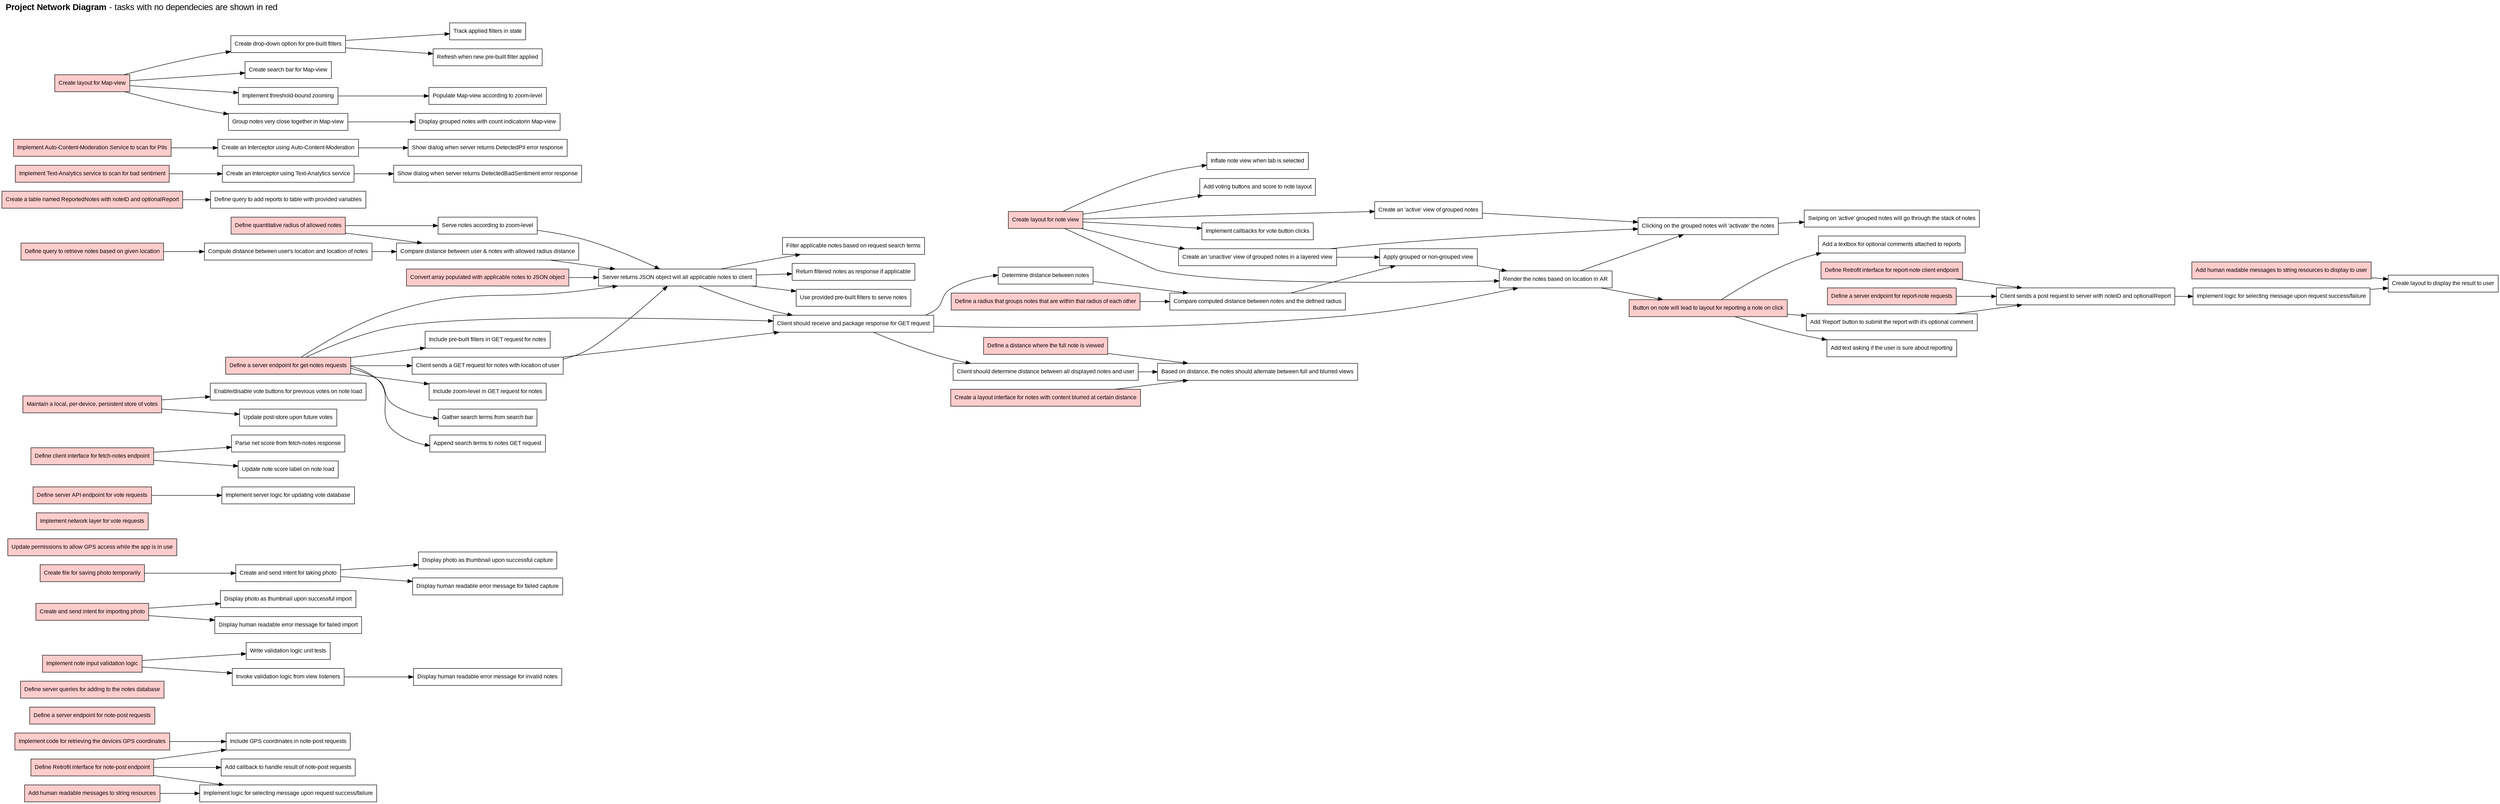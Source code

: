 digraph L {
    fontsize = 18
    fontname = Arial
    labelloc = "t"
    labeljust = "l"
    rankdir="LR"
    label = <<b>Project Network Diagram</b> - tasks with no dependecies are shown in red<br/><br/>>
   
    /* ---------- Independent tasks ---------- */
    node [shape=record fontname=Arial fontsize=12 style=filled fillcolor="#FFCCCC"]
    1 [label="Define Retrofit interface for note-post endpoint"]
    2 [label="Define a server endpoint for note-post requests"]
    3 [label="Define server queries for adding to the notes database"]
    4 [label="Implement note input validation logic"]
    5 [label="Create and send intent for importing photo"]
    6 [label="Create file for saving photo temporarily"]
    7 [label="Update permissions to allow GPS access while the app is in use"]
    8 [label="Implement code for retrieving the devices GPS coordinates"]
    9 [label="Add human readable messages to string resources"]
    10 [label="Implement network layer for vote requests"]
    11 [label="Define server API endpoint for vote requests"]
    12 [label="Define client interface for fetch-notes endpoint"]
    13 [label="Maintain a local, per-device, persistent store of votes"]

    14 [label="Define quantitative radius of allowed notes"]
    15 [label="Define query to retrieve notes based on given location"]
    16 [label="Define a server endpoint for get-notes requests"]
    17 [label="Convert array populated with applicable notes to JSON object"]
    18 [label="Create layout for note view"]
    19 [label="Define a distance where the full note is viewed"]
    20 [label="Create a layout interface for notes with content blurred at certain distance"]
    21 [label="Define a radius that groups notes that are within that radius of each other"]
    
    23 [label="Button on note will lead to layout for reporting a note on click"]
    24 [label="Define Retrofit interface for report-note client endpoint"]
    25 [label="Define a server endpoint for report-note requests"]
    26 [label="Create a table named ReportedNotes with noteID and optionalReport"]
    27 [label="Add human readable messages to string resources to display to user"]
        
    28 [label="Implement Text-Analytics service to scan for bad sentiment"]
    29 [label="Implement Auto-Content-Moderation Service to scan for PIIs"]
    30 [label="Create layout for Map-view"]
    
    /* ---------- Dependent tasks ---------- */
    node [fillcolor="#FFFFFF"]
   
    1.1 [label="Add callback to handle result of note-post requests"]
    1 -> 1.1;

    4.1 [label="Write validation logic unit tests"]
    4.2 [label="Invoke validation logic from view listeners"]
    4.3 [label="Display human readable error message for invalid notes"]
    4 -> 4.1, 4.2; 4.2 -> 4.3;

    5.1 [label="Display photo as thumbnail upon successful import"]
    5.2 [label="Display human readable error message for failed import"]
    5 -> 5.1, 5.2;

    6.1 [label="Create and send intent for taking photo"]
    6.2 [label="Display photo as thumbnail upon successful capture"]
    6.3 [label="Display human readable error message for failed capture"]
    6 -> 6.1; 6.1 -> 6.2; 6.1 -> 6.3;

    8.1 [label="Include GPS coordinates in note-post requests"]
    8 -> 8.1; 1 -> 8.1;

    9.1 [label="Implement logic for selecting message upon request success/failure"]
    9 -> 9.1; 1 -> 9.1;

    11.1 [label="Implement server logic for updating vote database"]
    11 -> 11.1;

    12.1 [label="Parse net score from fetch-notes response"]
    12.2 [label="Update note score label on note load"]
    12 -> 12.1; 12 -> 12.2;

    13.1 [label="Enable/disable vote buttons for previous votes on note load"]
    13.2 [label="Update post-store upon future votes"]
    13 -> 13.1; 13 -> 13.2;

    14.0 [label="Compare distance between user & notes with allowed radius distance"]
    14.1 [label="Server returns JSON object will all applicable notes to client"]
    14.2 [label="Client should receive and package response for GET request"]
    14.3 [label="Apply grouped or non-grouped view"]
    14.4 [label="Render the notes based on location in AR"]
    14.5 [label="Client should determine distance between all displayed notes and user"]
    14.6 [label="Determine distance between notes"]
    14.7 [label="Clicking on the grouped notes will 'activate' the notes"]
    14.8 [label="Based on distance, the notes should alternate between full and blurred views"]
    14.9 [label="Compare computed distance between notes and the defined radius"]
    14.10 [label="Swiping on 'active' grouped notes will go through the stack of notes"]
    14.11 [label="Filter applicable notes based on request search terms"]
    14.12 [label="Return filtered notes as response if applicable"]
    14.13 [label="Use provided pre-built filters to serve notes"]
    14.14 [label="Serve notes according to zoom-level"]
    14 -> 14.0, 14.14;
    14.0 -> 14.1;
    14.14 -> 14.1;
    14.1 -> 14.2, 14.11, 14.12, 14.13;
    14.2 -> 14.4, 14.5, 14.6;
    14.4 -> 14.7, 23; 14.5 -> 14.8; 14.6 -> 14.9;
    14.7 -> 14.10; 14.9 -> 14.3;
    14.3 -> 14.4;

    15.0 [label="Compute distance between user's location and location of notes"]
    15 -> 15.0;
    15.0 -> 14.0;

    16.0 [label="Client sends a GET request for notes with location of user"]
    16.1 [label="Gather search terms from search bar"]
    16.2 [label="Append search terms to notes GET request"]
    16.3 [label="Include pre-built filters in GET request for notes"]
    16.4 [label="Include zoom-level in GET request for notes"]
    16 -> 16.0, 14.2, 14.1, 16.1, 16.2, 16.3, 16.4;
    16.0 -> 14.1, 14.2;

    17 -> 14.1
    
    18.0 [label="Create an 'unactive' view of grouped notes in a layered view"]
    18.1 [label="Create an 'active' view of grouped notes"]
    18.2 [label="Inflate note view when tab is selected"]
    18.3 [label="Add voting buttons and score to note layout"]
    18.4 [label="Implement callbacks for vote button clicks"]
    18 -> 14.4, 18.0, 18.1, 18.2, 18.3, 18.4;
    18.0 -> 14.3, 14.7;
    18.1 -> 14.7;
    

    19 -> 14.8

    20 -> 14.8

    21 -> 14.9

    23 [label="Button on note will lead to layout for reporting a note on click"]
    23.0 [label="Add text asking if the user is sure about reporting"]
    23.1 [label="Add a textbox for optional comments attached to reports"]
    23.2 [label="Add 'Report' button to submit the report with it's optional comment"]
    23.4 [label="Implement logic for selecting message upon request success/failure"]
    23 -> 23.0, 23.1, 23.2; 23.2 -> 24.0; 24.0 -> 23.4; 23.4 -> 27.0;

    24.0 [label="Client sends a post request to server with noteID and optionalReport"]
    24 -> 24.0;

    25 -> 24.0;


    26.0 [label="Define query to add reports to table with provided variables"]
    26 -> 26.0;

    27.0 [label="Create layout to display the result to user"]
    27 -> 27.0;

    28.0 [label="Create an Interceptor using Text-Analytics service"]
    28.1 [label="Show dialog when server returns DetectedBadSentiment error response"]
    28 -> 28.0; 28.0 -> 28.1;

    29.0 [label="Create an Interceptor using Auto-Content-Moderation"]
    29.1 [label="Show dialog when server returns DetectedPII error response"]
    29 -> 29.0; 29.0 -> 29.1;
    
    30.0 [label="Create drop-down option for pre-built filters"]
    30.1 [label="Create search bar for Map-view"]
    30.2 [label="Track applied filters in state"]
    30.3 [label="Refresh when new pre-built filter applied"]

    30.4 [label="Implement threshold-bound zooming"]
    30.5 [label="Populate Map-view according to zoom-level"]
    30.6 [label="Group notes very close together in Map-view"]
    30.7 [label="Display grouped notes with count indicatorin Map-view"]
    30 -> 30.0, 30.1, 30.4, 30.6;
    30.0 -> 30.2, 30.3;
    30.4 -> 30.5;
    30.6 -> 30.7;
}